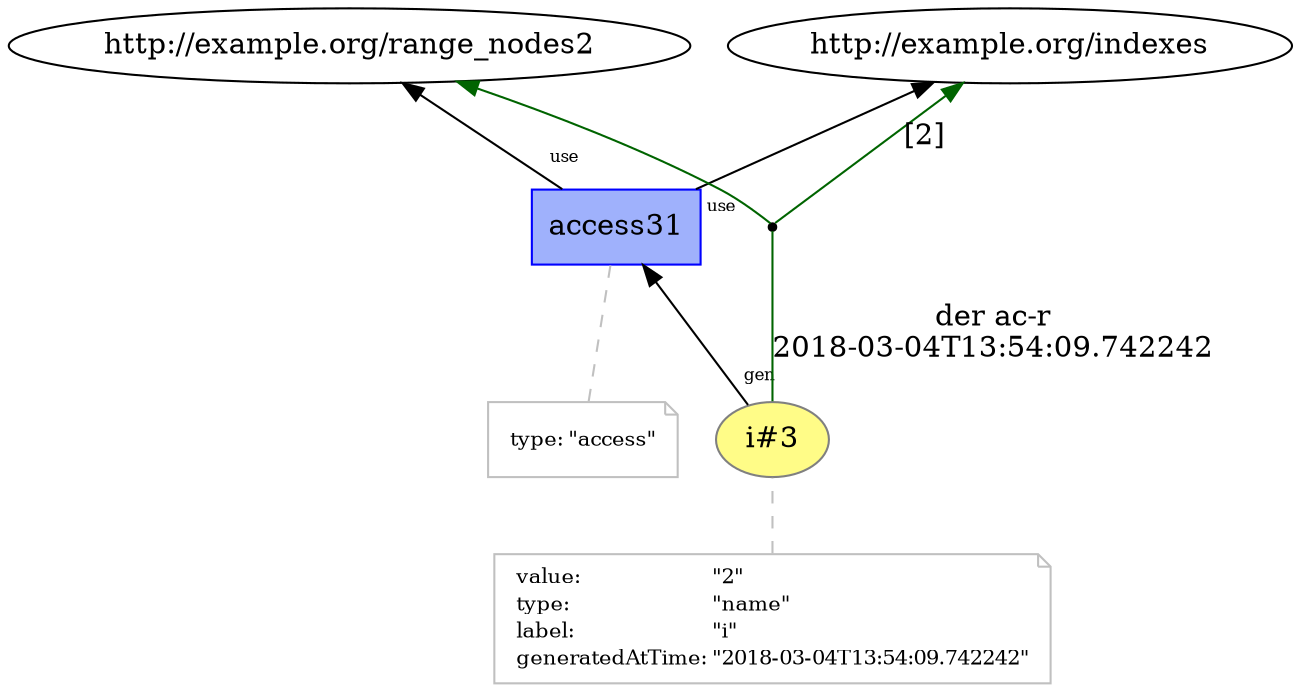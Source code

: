 digraph "PROV" { size="16,12"; rankdir="BT";
"http://example.org/i#3" [fillcolor="#FFFC87",color="#808080",style="filled",label="i#3",URL="http://example.org/i#3"]
"-attrs0" [color="gray",shape="note",fontsize="10",fontcolor="black",label=<<TABLE cellpadding="0" border="0">
	<TR>
	    <TD align="left">value:</TD>
	    <TD align="left">&quot;2&quot;</TD>
	</TR>
	<TR>
	    <TD align="left">type:</TD>
	    <TD align="left">&quot;name&quot;</TD>
	</TR>
	<TR>
	    <TD align="left">label:</TD>
	    <TD align="left">&quot;i&quot;</TD>
	</TR>
	<TR>
	    <TD align="left">generatedAtTime:</TD>
	    <TD align="left">&quot;2018-03-04T13:54:09.742242&quot;</TD>
	</TR>
</TABLE>>]
"-attrs0" -> "http://example.org/i#3" [color="gray",style="dashed",arrowhead="none"]
"http://example.org/access31" [fillcolor="#9FB1FC",color="#0000FF",shape="polygon",sides="4",style="filled",label="access31",URL="http://example.org/access31"]
"-attrs1" [color="gray",shape="note",fontsize="10",fontcolor="black",label=<<TABLE cellpadding="0" border="0">
	<TR>
	    <TD align="left">type:</TD>
	    <TD align="left">&quot;access&quot;</TD>
	</TR>
</TABLE>>]
"-attrs1" -> "http://example.org/access31" [color="gray",style="dashed",arrowhead="none"]
"http://example.org/access31" -> "http://example.org/range_nodes2" [labelfontsize="8",labeldistance="1.5",labelangle="60.0",rotation="20",taillabel="use"]
"bn0" [shape="point",label=""]
"http://example.org/i#3" -> "bn0" [arrowhead="none",color="darkgreen",label="der ac-r
2018-03-04T13:54:09.742242"]
"bn0" -> "http://example.org/indexes" [labelfontsize="8",labeldistance="1.5",color="darkgreen",labelangle="60.0",rotation="20",label="[2]"]
"bn0" -> "http://example.org/range_nodes2" [color="darkgreen"]
"http://example.org/i#3" -> "http://example.org/access31" [labelfontsize="8",labeldistance="1.5",labelangle="60.0",rotation="20",taillabel="gen"]
"http://example.org/access31" -> "http://example.org/indexes" [labelfontsize="8",labeldistance="1.5",labelangle="60.0",rotation="20",taillabel="use"]
}